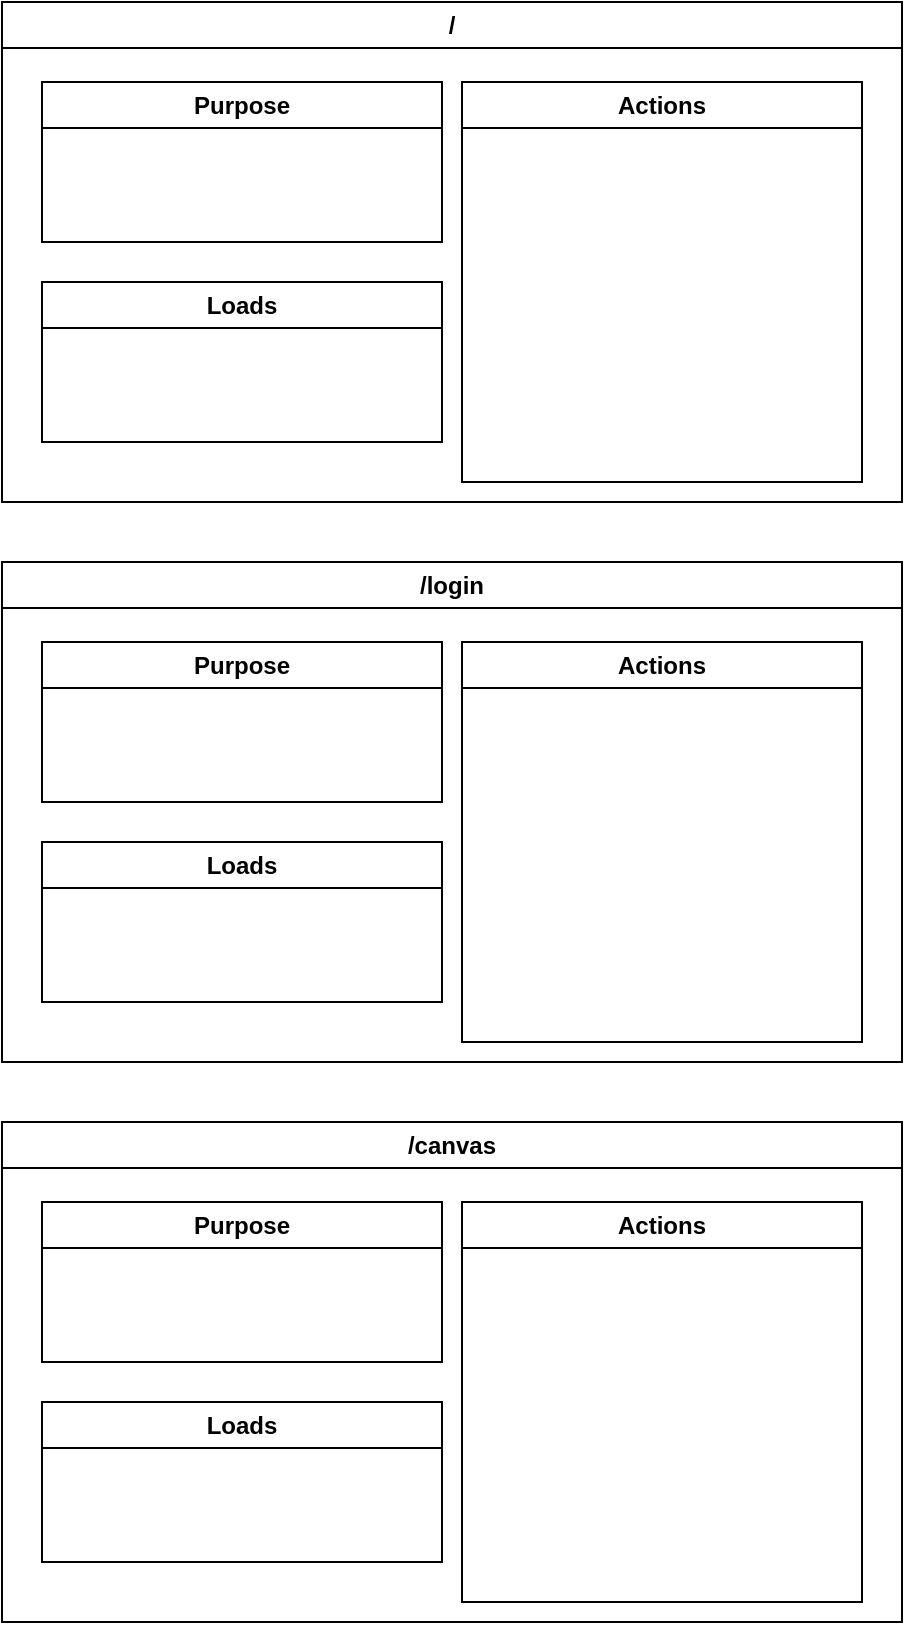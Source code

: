 <mxfile>
    <diagram id="1mwbkELZtCMianHLCwNZ" name="Page-1">
        <mxGraphModel dx="746" dy="315" grid="1" gridSize="10" guides="1" tooltips="1" connect="1" arrows="1" fold="1" page="1" pageScale="1" pageWidth="850" pageHeight="1100" math="0" shadow="0">
            <root>
                <mxCell id="0"/>
                <mxCell id="1" parent="0"/>
                <mxCell id="19" value="/" style="swimlane;whiteSpace=wrap;html=1;" parent="1" vertex="1">
                    <mxGeometry x="30" y="50" width="450" height="250" as="geometry"/>
                </mxCell>
                <mxCell id="18" value="Purpose" style="swimlane;whiteSpace=wrap;html=1;" parent="19" vertex="1">
                    <mxGeometry x="20" y="40" width="200" height="80" as="geometry"/>
                </mxCell>
                <mxCell id="4" value="Loads" style="swimlane;whiteSpace=wrap;html=1;" parent="19" vertex="1">
                    <mxGeometry x="20" y="140" width="200" height="80" as="geometry"/>
                </mxCell>
                <mxCell id="23" value="Actions" style="swimlane;whiteSpace=wrap;html=1;" vertex="1" parent="19">
                    <mxGeometry x="230" y="40" width="200" height="200" as="geometry"/>
                </mxCell>
                <mxCell id="32" value="/login" style="swimlane;whiteSpace=wrap;html=1;" vertex="1" parent="1">
                    <mxGeometry x="30" y="330" width="450" height="250" as="geometry"/>
                </mxCell>
                <mxCell id="33" value="Purpose" style="swimlane;whiteSpace=wrap;html=1;" vertex="1" parent="32">
                    <mxGeometry x="20" y="40" width="200" height="80" as="geometry"/>
                </mxCell>
                <mxCell id="34" value="Loads" style="swimlane;whiteSpace=wrap;html=1;" vertex="1" parent="32">
                    <mxGeometry x="20" y="140" width="200" height="80" as="geometry"/>
                </mxCell>
                <mxCell id="35" value="Actions" style="swimlane;whiteSpace=wrap;html=1;" vertex="1" parent="32">
                    <mxGeometry x="230" y="40" width="200" height="200" as="geometry"/>
                </mxCell>
                <mxCell id="36" value="/canvas" style="swimlane;whiteSpace=wrap;html=1;" vertex="1" parent="1">
                    <mxGeometry x="30" y="610" width="450" height="250" as="geometry"/>
                </mxCell>
                <mxCell id="37" value="Purpose" style="swimlane;whiteSpace=wrap;html=1;" vertex="1" parent="36">
                    <mxGeometry x="20" y="40" width="200" height="80" as="geometry"/>
                </mxCell>
                <mxCell id="38" value="Loads" style="swimlane;whiteSpace=wrap;html=1;" vertex="1" parent="36">
                    <mxGeometry x="20" y="140" width="200" height="80" as="geometry"/>
                </mxCell>
                <mxCell id="39" value="Actions" style="swimlane;whiteSpace=wrap;html=1;" vertex="1" parent="36">
                    <mxGeometry x="230" y="40" width="200" height="200" as="geometry"/>
                </mxCell>
            </root>
        </mxGraphModel>
    </diagram>
</mxfile>
